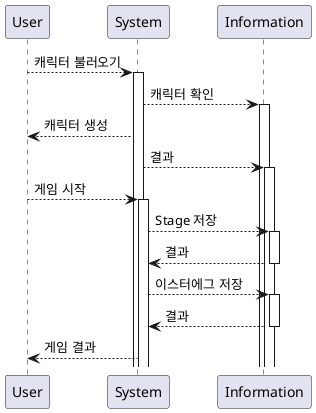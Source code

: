 @startuml
participant User

User --> System : 캐릭터 불러오기
activate System

System --> Information : 캐릭터 확인
activate Information

System --> User : 캐릭터 생성
deactivate User

System --> Information :  결과
activate Information

User --> System : 게임 시작
activate System

System --> Information : Stage 저장
activate Information

Information --> System : 결과
deactivate Information

System --> Information : 이스터에그 저장
activate Information

Information --> System : 결과
deactivate Information

System --> User : 게임 결과
deactivate User

@enduml